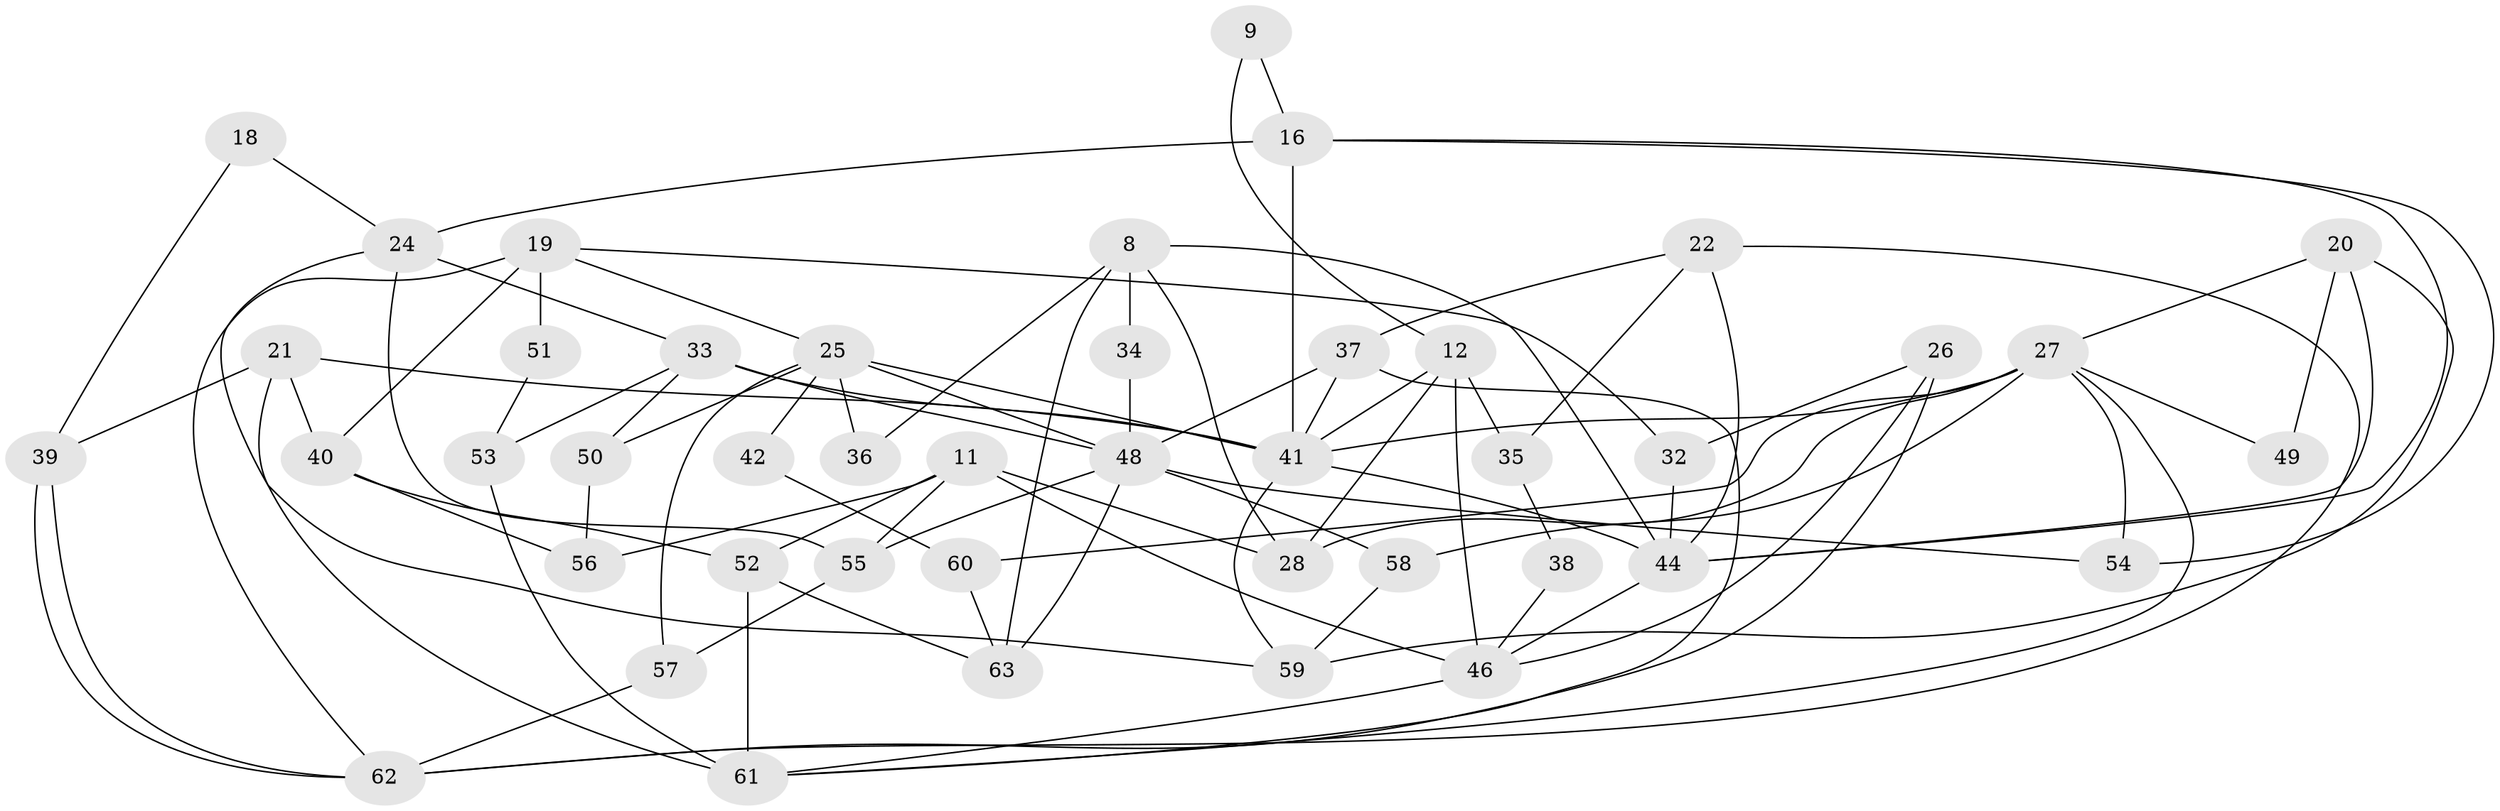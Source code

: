 // original degree distribution, {4: 0.2857142857142857, 5: 0.19047619047619047, 6: 0.09523809523809523, 3: 0.2857142857142857, 2: 0.1111111111111111, 8: 0.031746031746031744}
// Generated by graph-tools (version 1.1) at 2025/54/03/04/25 21:54:10]
// undirected, 44 vertices, 91 edges
graph export_dot {
graph [start="1"]
  node [color=gray90,style=filled];
  8 [super="+2"];
  9;
  11;
  12;
  16;
  18;
  19;
  20;
  21 [super="+7"];
  22;
  24;
  25;
  26;
  27 [super="+14+23"];
  28 [super="+10"];
  32;
  33 [super="+30"];
  34;
  35 [super="+29"];
  36;
  37;
  38;
  39;
  40;
  41 [super="+31+6"];
  42;
  44 [super="+1+43+15"];
  46 [super="+17"];
  48 [super="+47"];
  49;
  50;
  51;
  52 [super="+5"];
  53;
  54;
  55;
  56;
  57;
  58;
  59;
  60;
  61 [super="+45"];
  62;
  63;
  8 -- 28;
  8 -- 34;
  8 -- 44 [weight=2];
  8 -- 36;
  8 -- 63;
  9 -- 16;
  9 -- 12;
  11 -- 28;
  11 -- 52 [weight=2];
  11 -- 55;
  11 -- 56;
  11 -- 46;
  12 -- 28 [weight=2];
  12 -- 35 [weight=2];
  12 -- 46 [weight=2];
  12 -- 41;
  16 -- 24;
  16 -- 54;
  16 -- 41;
  16 -- 44;
  18 -- 24;
  18 -- 39;
  19 -- 62;
  19 -- 25;
  19 -- 32;
  19 -- 40;
  19 -- 51;
  20 -- 59;
  20 -- 49;
  20 -- 44;
  20 -- 27;
  21 -- 40;
  21 -- 39 [weight=2];
  21 -- 61 [weight=2];
  21 -- 41;
  22 -- 37;
  22 -- 62;
  22 -- 35;
  22 -- 44;
  24 -- 55;
  24 -- 33;
  24 -- 59;
  25 -- 36;
  25 -- 42;
  25 -- 50;
  25 -- 57;
  25 -- 48;
  25 -- 41 [weight=2];
  26 -- 32;
  26 -- 46;
  26 -- 62;
  27 -- 41 [weight=2];
  27 -- 61;
  27 -- 49;
  27 -- 54;
  27 -- 58;
  27 -- 60;
  27 -- 28 [weight=2];
  32 -- 44;
  33 -- 50;
  33 -- 53;
  33 -- 41 [weight=2];
  33 -- 48;
  34 -- 48;
  35 -- 38;
  37 -- 41;
  37 -- 48;
  37 -- 61;
  38 -- 46;
  39 -- 62;
  39 -- 62;
  40 -- 56;
  40 -- 52;
  41 -- 59;
  41 -- 44 [weight=3];
  42 -- 60;
  44 -- 46;
  46 -- 61;
  48 -- 58 [weight=2];
  48 -- 55;
  48 -- 54 [weight=2];
  48 -- 63;
  50 -- 56;
  51 -- 53;
  52 -- 63;
  52 -- 61;
  53 -- 61;
  55 -- 57;
  57 -- 62;
  58 -- 59;
  60 -- 63;
}
